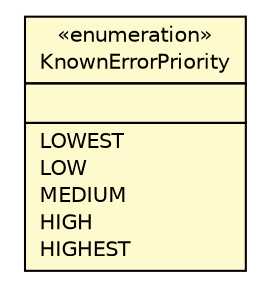 #!/usr/local/bin/dot
#
# Class diagram 
# Generated by UMLGraph version R5_6 (http://www.umlgraph.org/)
#

digraph G {
	edge [fontname="Helvetica",fontsize=10,labelfontname="Helvetica",labelfontsize=10];
	node [fontname="Helvetica",fontsize=10,shape=plaintext];
	nodesep=0.25;
	ranksep=0.5;
	// com.github.mkolisnyk.cucumber.reporting.types.knownerrors.KnownErrorPriority
	c9233 [label=<<table title="com.github.mkolisnyk.cucumber.reporting.types.knownerrors.KnownErrorPriority" border="0" cellborder="1" cellspacing="0" cellpadding="2" port="p" bgcolor="lemonChiffon" href="./KnownErrorPriority.html">
		<tr><td><table border="0" cellspacing="0" cellpadding="1">
<tr><td align="center" balign="center"> &#171;enumeration&#187; </td></tr>
<tr><td align="center" balign="center"> KnownErrorPriority </td></tr>
		</table></td></tr>
		<tr><td><table border="0" cellspacing="0" cellpadding="1">
<tr><td align="left" balign="left">  </td></tr>
		</table></td></tr>
		<tr><td><table border="0" cellspacing="0" cellpadding="1">
<tr><td align="left" balign="left"> LOWEST </td></tr>
<tr><td align="left" balign="left"> LOW </td></tr>
<tr><td align="left" balign="left"> MEDIUM </td></tr>
<tr><td align="left" balign="left"> HIGH </td></tr>
<tr><td align="left" balign="left"> HIGHEST </td></tr>
		</table></td></tr>
		</table>>, URL="./KnownErrorPriority.html", fontname="Helvetica", fontcolor="black", fontsize=10.0];
}

